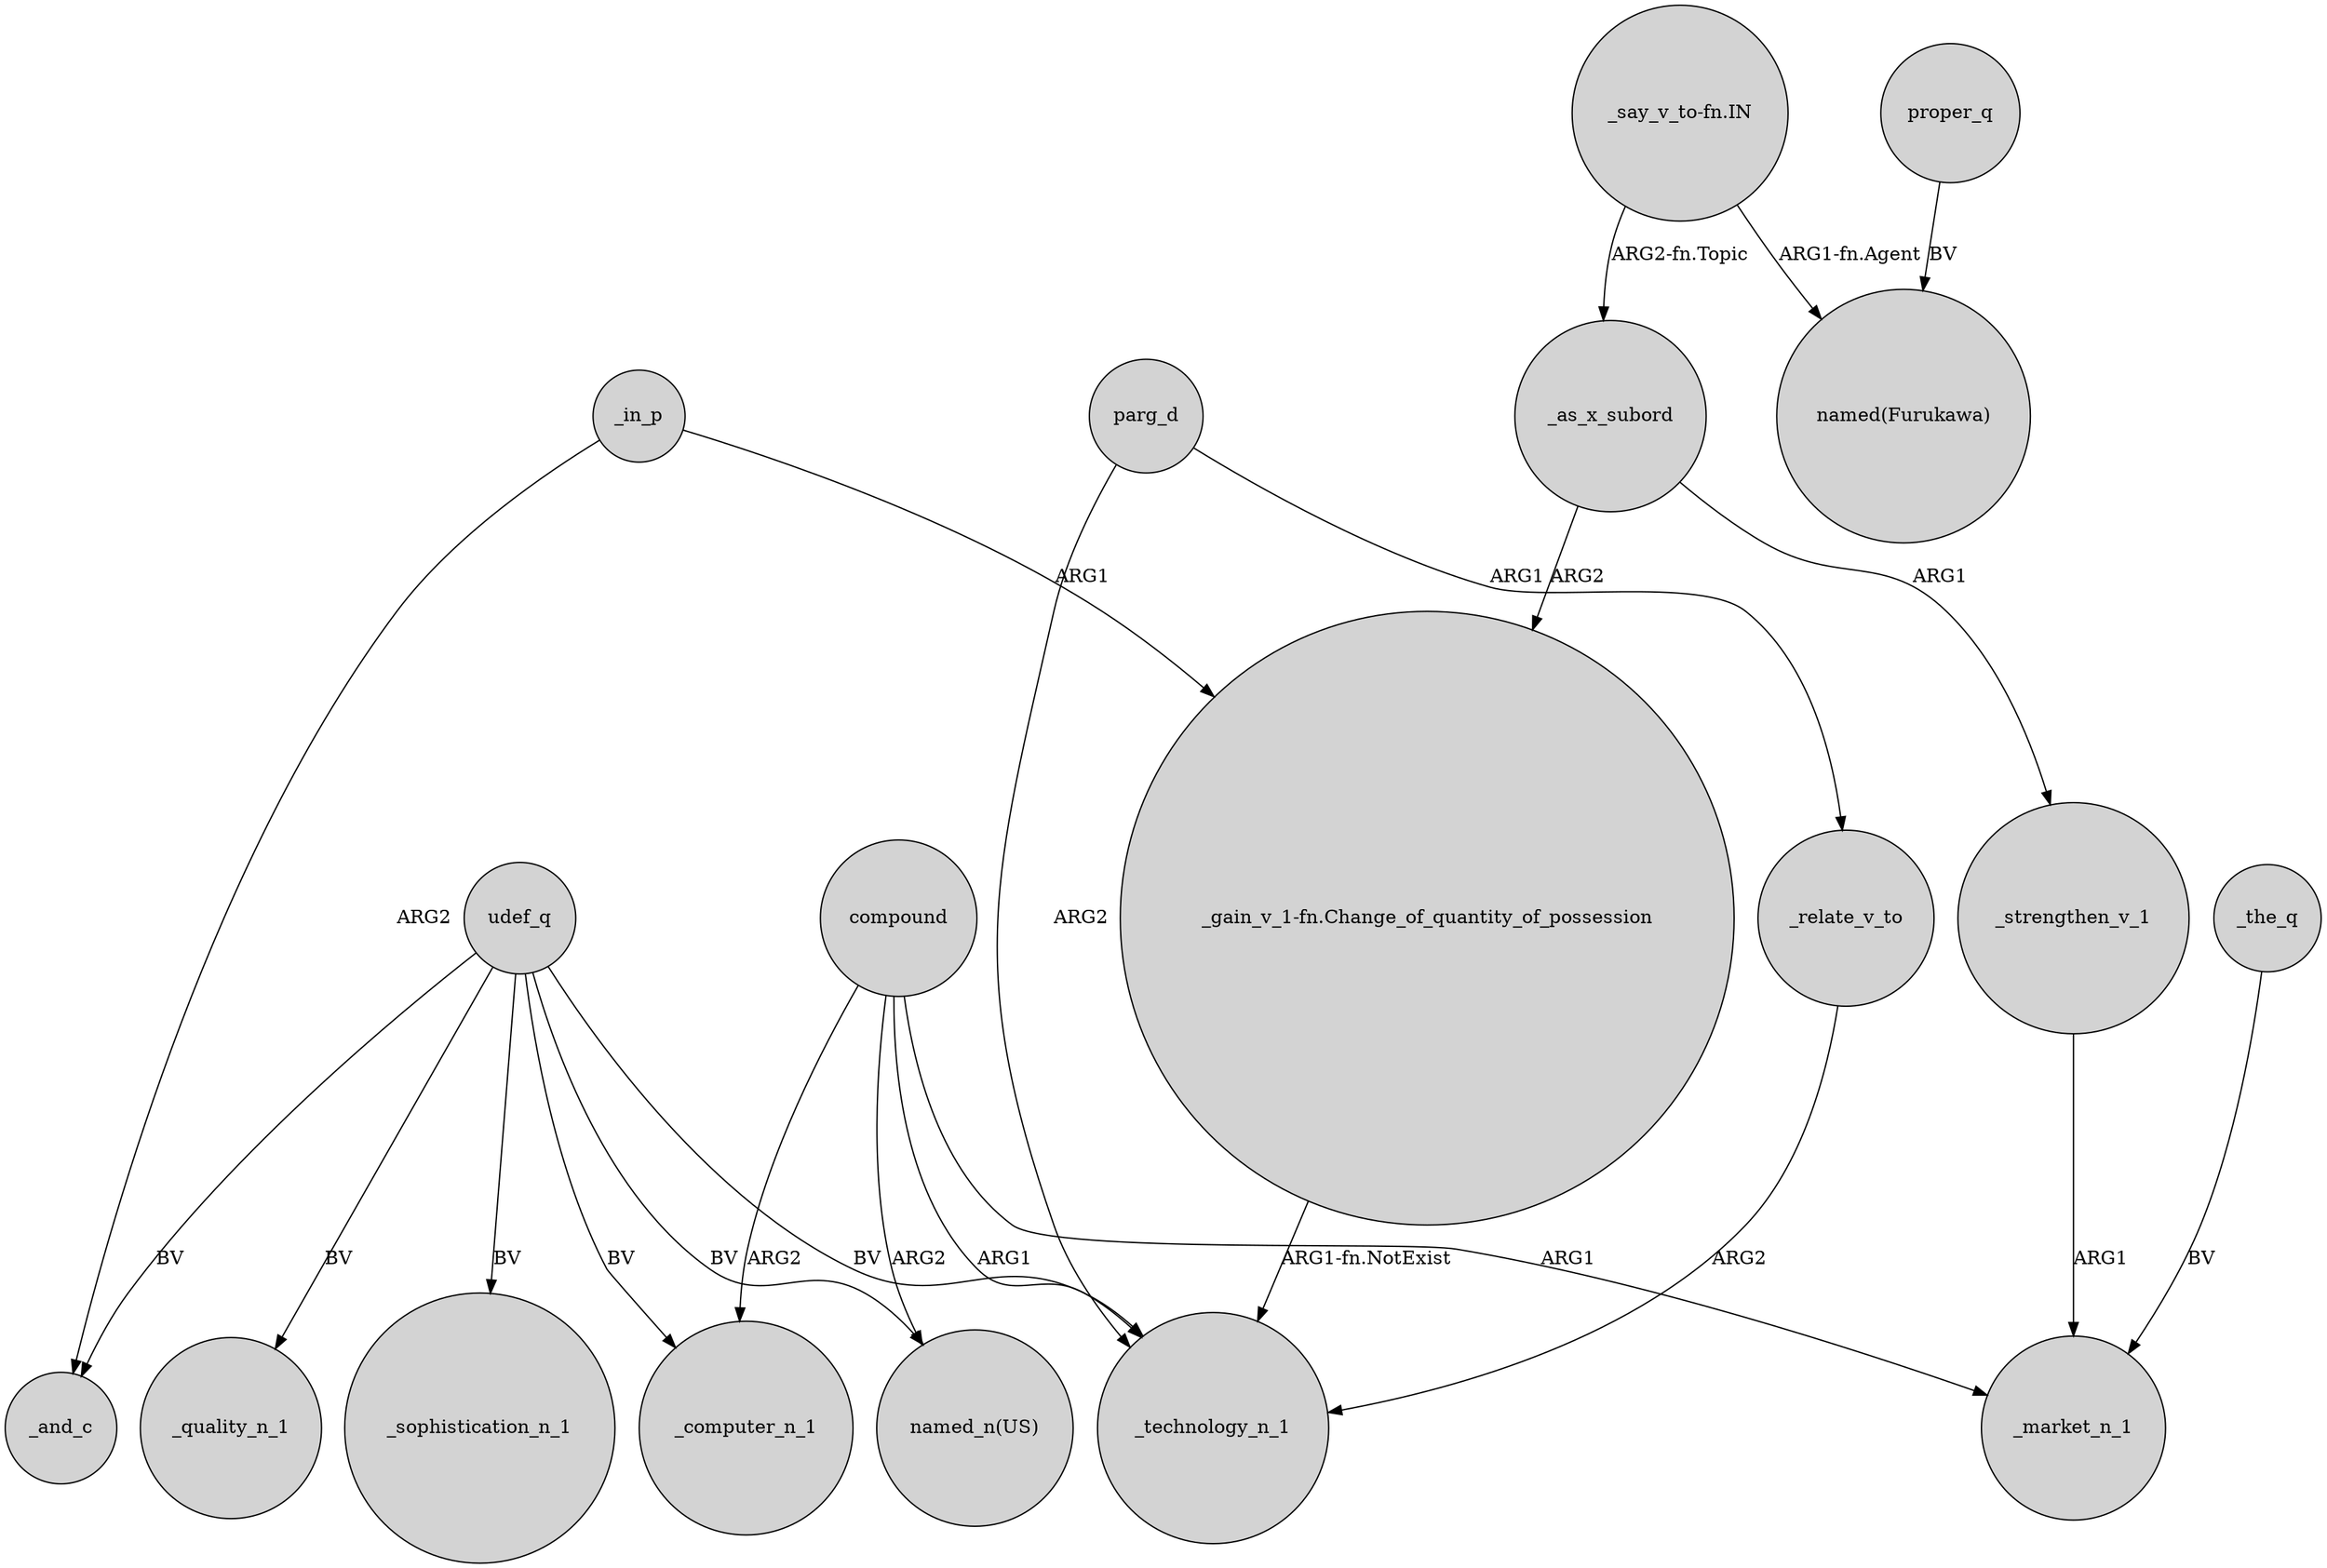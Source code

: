 digraph {
	node [shape=circle style=filled]
	udef_q -> _quality_n_1 [label=BV]
	proper_q -> "named(Furukawa)" [label=BV]
	udef_q -> "named_n(US)" [label=BV]
	compound -> _technology_n_1 [label=ARG1]
	_in_p -> "_gain_v_1-fn.Change_of_quantity_of_possession" [label=ARG1]
	parg_d -> _relate_v_to [label=ARG1]
	parg_d -> _technology_n_1 [label=ARG2]
	_relate_v_to -> _technology_n_1 [label=ARG2]
	compound -> "named_n(US)" [label=ARG2]
	udef_q -> _computer_n_1 [label=BV]
	compound -> _computer_n_1 [label=ARG2]
	udef_q -> _sophistication_n_1 [label=BV]
	_as_x_subord -> "_gain_v_1-fn.Change_of_quantity_of_possession" [label=ARG2]
	"_gain_v_1-fn.Change_of_quantity_of_possession" -> _technology_n_1 [label="ARG1-fn.NotExist"]
	"_say_v_to-fn.IN" -> _as_x_subord [label="ARG2-fn.Topic"]
	"_say_v_to-fn.IN" -> "named(Furukawa)" [label="ARG1-fn.Agent"]
	udef_q -> _technology_n_1 [label=BV]
	compound -> _market_n_1 [label=ARG1]
	_as_x_subord -> _strengthen_v_1 [label=ARG1]
	_the_q -> _market_n_1 [label=BV]
	udef_q -> _and_c [label=BV]
	_strengthen_v_1 -> _market_n_1 [label=ARG1]
	_in_p -> _and_c [label=ARG2]
}
